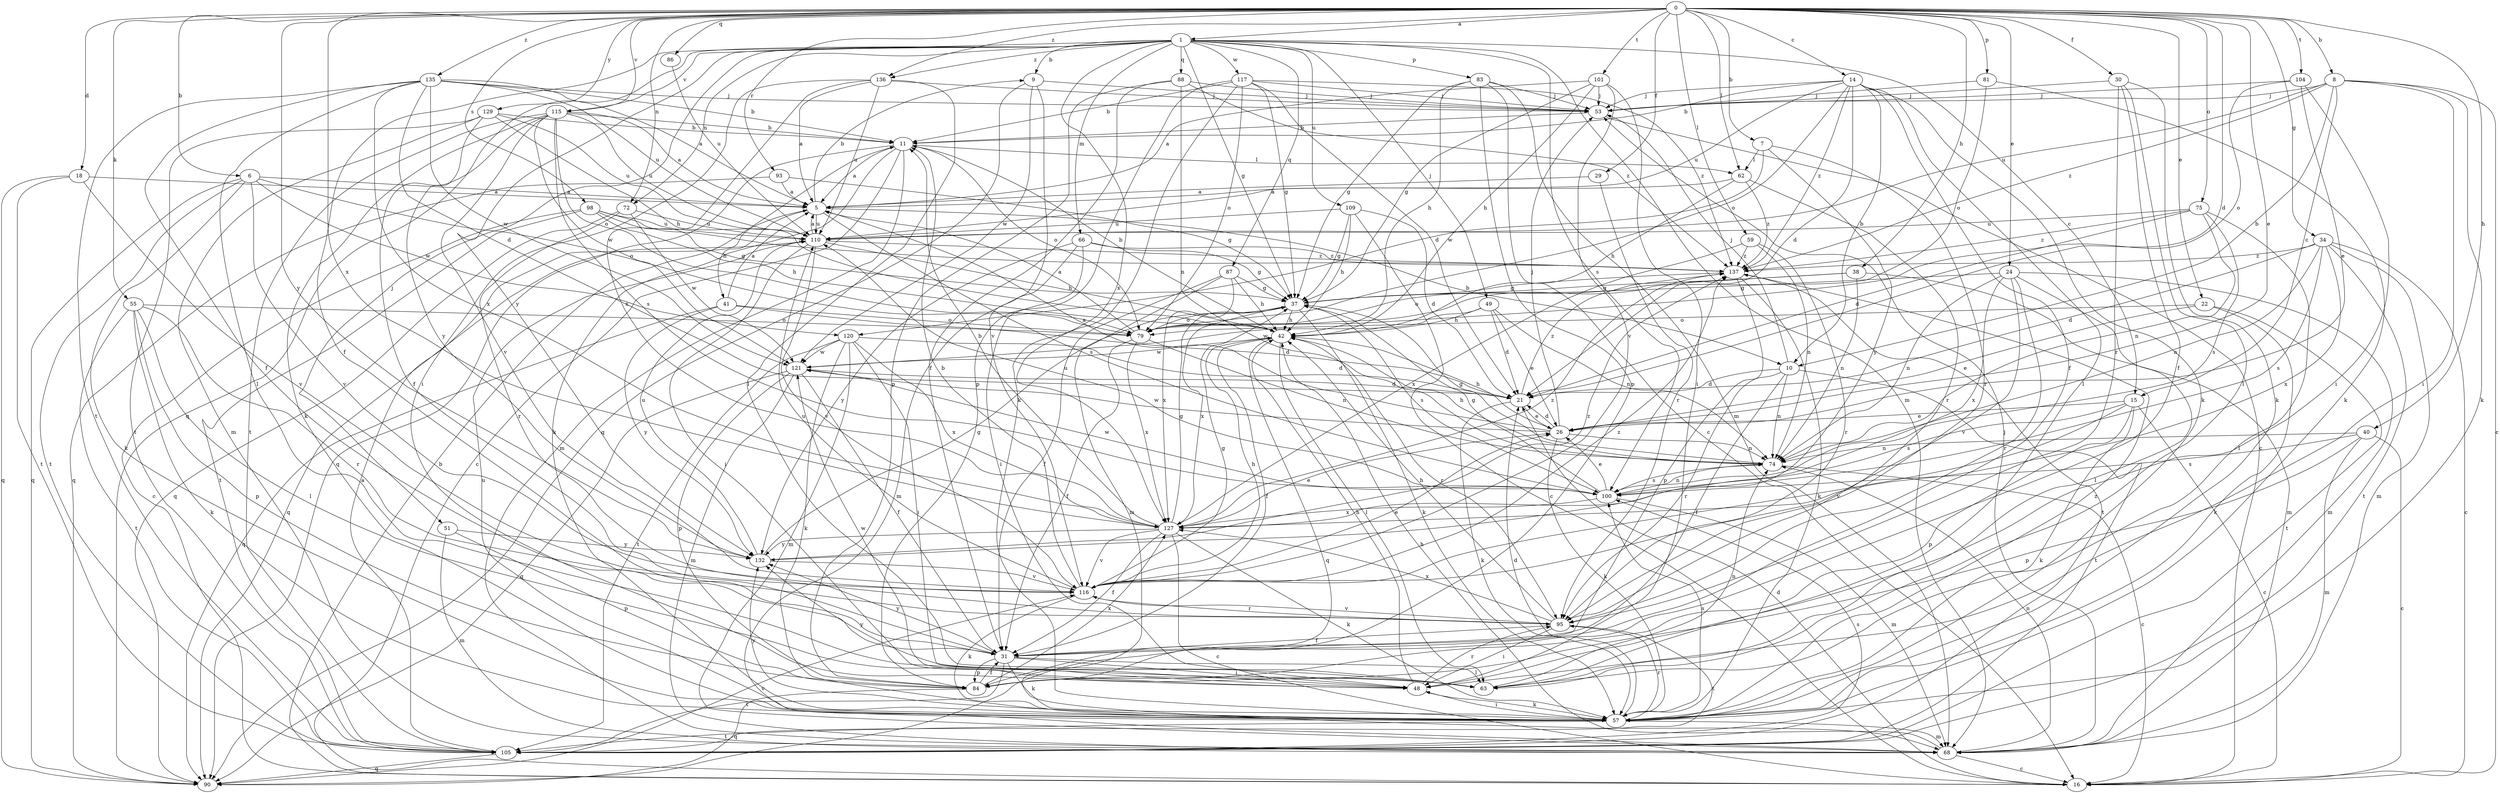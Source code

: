 strict digraph  {
0;
1;
5;
6;
7;
8;
9;
10;
11;
14;
15;
16;
18;
21;
22;
24;
26;
29;
30;
31;
34;
37;
38;
40;
41;
42;
48;
49;
51;
53;
55;
57;
59;
62;
63;
66;
68;
72;
74;
75;
79;
81;
83;
84;
86;
87;
88;
90;
93;
95;
98;
100;
101;
104;
105;
109;
110;
115;
116;
117;
120;
121;
127;
129;
132;
135;
136;
137;
0 -> 1  [label=a];
0 -> 6  [label=b];
0 -> 7  [label=b];
0 -> 8  [label=b];
0 -> 14  [label=c];
0 -> 18  [label=d];
0 -> 21  [label=d];
0 -> 22  [label=e];
0 -> 24  [label=e];
0 -> 26  [label=e];
0 -> 29  [label=f];
0 -> 30  [label=f];
0 -> 34  [label=g];
0 -> 38  [label=h];
0 -> 40  [label=h];
0 -> 55  [label=k];
0 -> 59  [label=l];
0 -> 62  [label=l];
0 -> 72  [label=n];
0 -> 75  [label=o];
0 -> 81  [label=p];
0 -> 86  [label=q];
0 -> 93  [label=r];
0 -> 98  [label=s];
0 -> 101  [label=t];
0 -> 104  [label=t];
0 -> 115  [label=v];
0 -> 127  [label=x];
0 -> 129  [label=y];
0 -> 132  [label=y];
0 -> 135  [label=z];
0 -> 136  [label=z];
1 -> 9  [label=b];
1 -> 15  [label=c];
1 -> 31  [label=f];
1 -> 37  [label=g];
1 -> 49  [label=j];
1 -> 51  [label=j];
1 -> 66  [label=m];
1 -> 68  [label=m];
1 -> 72  [label=n];
1 -> 83  [label=p];
1 -> 87  [label=q];
1 -> 88  [label=q];
1 -> 90  [label=q];
1 -> 100  [label=s];
1 -> 109  [label=u];
1 -> 115  [label=v];
1 -> 117  [label=w];
1 -> 127  [label=x];
1 -> 132  [label=y];
1 -> 136  [label=z];
5 -> 9  [label=b];
5 -> 10  [label=b];
5 -> 41  [label=h];
5 -> 100  [label=s];
5 -> 110  [label=u];
6 -> 5  [label=a];
6 -> 57  [label=k];
6 -> 79  [label=o];
6 -> 90  [label=q];
6 -> 105  [label=t];
6 -> 116  [label=v];
6 -> 120  [label=w];
7 -> 62  [label=l];
7 -> 95  [label=r];
7 -> 120  [label=w];
7 -> 132  [label=y];
8 -> 10  [label=b];
8 -> 15  [label=c];
8 -> 16  [label=c];
8 -> 48  [label=i];
8 -> 53  [label=j];
8 -> 57  [label=k];
8 -> 110  [label=u];
8 -> 137  [label=z];
9 -> 53  [label=j];
9 -> 90  [label=q];
9 -> 116  [label=v];
9 -> 121  [label=w];
10 -> 21  [label=d];
10 -> 31  [label=f];
10 -> 53  [label=j];
10 -> 74  [label=n];
10 -> 95  [label=r];
10 -> 105  [label=t];
11 -> 5  [label=a];
11 -> 16  [label=c];
11 -> 57  [label=k];
11 -> 62  [label=l];
11 -> 68  [label=m];
11 -> 79  [label=o];
11 -> 90  [label=q];
14 -> 10  [label=b];
14 -> 11  [label=b];
14 -> 21  [label=d];
14 -> 31  [label=f];
14 -> 53  [label=j];
14 -> 57  [label=k];
14 -> 63  [label=l];
14 -> 79  [label=o];
14 -> 110  [label=u];
14 -> 137  [label=z];
15 -> 16  [label=c];
15 -> 26  [label=e];
15 -> 57  [label=k];
15 -> 84  [label=p];
15 -> 100  [label=s];
15 -> 116  [label=v];
16 -> 11  [label=b];
16 -> 21  [label=d];
18 -> 5  [label=a];
18 -> 90  [label=q];
18 -> 105  [label=t];
18 -> 116  [label=v];
21 -> 26  [label=e];
21 -> 57  [label=k];
21 -> 137  [label=z];
22 -> 26  [label=e];
22 -> 57  [label=k];
22 -> 79  [label=o];
22 -> 105  [label=t];
24 -> 37  [label=g];
24 -> 63  [label=l];
24 -> 68  [label=m];
24 -> 74  [label=n];
24 -> 95  [label=r];
24 -> 116  [label=v];
24 -> 127  [label=x];
26 -> 5  [label=a];
26 -> 21  [label=d];
26 -> 42  [label=h];
26 -> 53  [label=j];
26 -> 57  [label=k];
26 -> 74  [label=n];
26 -> 121  [label=w];
29 -> 5  [label=a];
29 -> 95  [label=r];
30 -> 31  [label=f];
30 -> 53  [label=j];
30 -> 57  [label=k];
30 -> 63  [label=l];
30 -> 95  [label=r];
31 -> 48  [label=i];
31 -> 57  [label=k];
31 -> 63  [label=l];
31 -> 84  [label=p];
31 -> 105  [label=t];
31 -> 132  [label=y];
34 -> 16  [label=c];
34 -> 21  [label=d];
34 -> 68  [label=m];
34 -> 74  [label=n];
34 -> 100  [label=s];
34 -> 105  [label=t];
34 -> 127  [label=x];
34 -> 137  [label=z];
37 -> 42  [label=h];
37 -> 57  [label=k];
37 -> 79  [label=o];
37 -> 100  [label=s];
37 -> 127  [label=x];
38 -> 37  [label=g];
38 -> 68  [label=m];
38 -> 74  [label=n];
38 -> 79  [label=o];
40 -> 16  [label=c];
40 -> 68  [label=m];
40 -> 74  [label=n];
40 -> 84  [label=p];
40 -> 100  [label=s];
41 -> 5  [label=a];
41 -> 21  [label=d];
41 -> 79  [label=o];
41 -> 90  [label=q];
41 -> 132  [label=y];
42 -> 11  [label=b];
42 -> 31  [label=f];
42 -> 63  [label=l];
42 -> 90  [label=q];
42 -> 95  [label=r];
42 -> 121  [label=w];
48 -> 42  [label=h];
48 -> 57  [label=k];
48 -> 95  [label=r];
48 -> 121  [label=w];
49 -> 21  [label=d];
49 -> 26  [label=e];
49 -> 42  [label=h];
49 -> 74  [label=n];
49 -> 121  [label=w];
51 -> 68  [label=m];
51 -> 84  [label=p];
51 -> 132  [label=y];
53 -> 11  [label=b];
53 -> 16  [label=c];
55 -> 57  [label=k];
55 -> 63  [label=l];
55 -> 79  [label=o];
55 -> 84  [label=p];
55 -> 95  [label=r];
55 -> 105  [label=t];
57 -> 21  [label=d];
57 -> 48  [label=i];
57 -> 68  [label=m];
57 -> 95  [label=r];
57 -> 100  [label=s];
57 -> 105  [label=t];
57 -> 110  [label=u];
57 -> 132  [label=y];
57 -> 137  [label=z];
59 -> 74  [label=n];
59 -> 95  [label=r];
59 -> 127  [label=x];
59 -> 137  [label=z];
62 -> 5  [label=a];
62 -> 42  [label=h];
62 -> 95  [label=r];
62 -> 137  [label=z];
63 -> 74  [label=n];
63 -> 132  [label=y];
66 -> 37  [label=g];
66 -> 48  [label=i];
66 -> 68  [label=m];
66 -> 132  [label=y];
66 -> 137  [label=z];
68 -> 16  [label=c];
68 -> 42  [label=h];
68 -> 53  [label=j];
68 -> 74  [label=n];
72 -> 90  [label=q];
72 -> 95  [label=r];
72 -> 110  [label=u];
72 -> 121  [label=w];
74 -> 16  [label=c];
74 -> 37  [label=g];
74 -> 42  [label=h];
74 -> 100  [label=s];
75 -> 21  [label=d];
75 -> 63  [label=l];
75 -> 74  [label=n];
75 -> 100  [label=s];
75 -> 110  [label=u];
75 -> 137  [label=z];
79 -> 5  [label=a];
79 -> 31  [label=f];
79 -> 74  [label=n];
79 -> 127  [label=x];
81 -> 53  [label=j];
81 -> 57  [label=k];
81 -> 79  [label=o];
83 -> 16  [label=c];
83 -> 37  [label=g];
83 -> 42  [label=h];
83 -> 53  [label=j];
83 -> 68  [label=m];
83 -> 84  [label=p];
84 -> 31  [label=f];
84 -> 90  [label=q];
84 -> 127  [label=x];
86 -> 110  [label=u];
87 -> 31  [label=f];
87 -> 37  [label=g];
87 -> 42  [label=h];
87 -> 68  [label=m];
87 -> 127  [label=x];
88 -> 31  [label=f];
88 -> 53  [label=j];
88 -> 74  [label=n];
88 -> 84  [label=p];
88 -> 137  [label=z];
90 -> 116  [label=v];
93 -> 5  [label=a];
93 -> 37  [label=g];
93 -> 90  [label=q];
95 -> 31  [label=f];
95 -> 42  [label=h];
95 -> 48  [label=i];
95 -> 105  [label=t];
95 -> 116  [label=v];
95 -> 127  [label=x];
98 -> 16  [label=c];
98 -> 37  [label=g];
98 -> 42  [label=h];
98 -> 105  [label=t];
98 -> 110  [label=u];
98 -> 137  [label=z];
100 -> 26  [label=e];
100 -> 37  [label=g];
100 -> 68  [label=m];
100 -> 74  [label=n];
100 -> 110  [label=u];
100 -> 121  [label=w];
100 -> 127  [label=x];
101 -> 5  [label=a];
101 -> 37  [label=g];
101 -> 42  [label=h];
101 -> 48  [label=i];
101 -> 53  [label=j];
101 -> 116  [label=v];
104 -> 26  [label=e];
104 -> 48  [label=i];
104 -> 53  [label=j];
104 -> 79  [label=o];
105 -> 5  [label=a];
105 -> 90  [label=q];
105 -> 100  [label=s];
109 -> 16  [label=c];
109 -> 21  [label=d];
109 -> 37  [label=g];
109 -> 42  [label=h];
109 -> 110  [label=u];
110 -> 5  [label=a];
110 -> 42  [label=h];
110 -> 48  [label=i];
110 -> 90  [label=q];
110 -> 116  [label=v];
110 -> 137  [label=z];
115 -> 5  [label=a];
115 -> 11  [label=b];
115 -> 31  [label=f];
115 -> 57  [label=k];
115 -> 79  [label=o];
115 -> 100  [label=s];
115 -> 105  [label=t];
115 -> 110  [label=u];
115 -> 116  [label=v];
115 -> 121  [label=w];
116 -> 11  [label=b];
116 -> 26  [label=e];
116 -> 37  [label=g];
116 -> 42  [label=h];
116 -> 57  [label=k];
116 -> 95  [label=r];
116 -> 110  [label=u];
116 -> 137  [label=z];
117 -> 11  [label=b];
117 -> 21  [label=d];
117 -> 37  [label=g];
117 -> 53  [label=j];
117 -> 57  [label=k];
117 -> 79  [label=o];
117 -> 84  [label=p];
117 -> 137  [label=z];
120 -> 21  [label=d];
120 -> 48  [label=i];
120 -> 57  [label=k];
120 -> 68  [label=m];
120 -> 105  [label=t];
120 -> 121  [label=w];
120 -> 127  [label=x];
121 -> 21  [label=d];
121 -> 31  [label=f];
121 -> 68  [label=m];
121 -> 84  [label=p];
121 -> 90  [label=q];
127 -> 11  [label=b];
127 -> 16  [label=c];
127 -> 26  [label=e];
127 -> 31  [label=f];
127 -> 37  [label=g];
127 -> 57  [label=k];
127 -> 116  [label=v];
127 -> 132  [label=y];
127 -> 137  [label=z];
129 -> 11  [label=b];
129 -> 42  [label=h];
129 -> 68  [label=m];
129 -> 105  [label=t];
129 -> 110  [label=u];
129 -> 132  [label=y];
132 -> 37  [label=g];
132 -> 110  [label=u];
132 -> 116  [label=v];
132 -> 137  [label=z];
135 -> 5  [label=a];
135 -> 11  [label=b];
135 -> 21  [label=d];
135 -> 31  [label=f];
135 -> 53  [label=j];
135 -> 63  [label=l];
135 -> 105  [label=t];
135 -> 110  [label=u];
135 -> 121  [label=w];
135 -> 127  [label=x];
136 -> 5  [label=a];
136 -> 48  [label=i];
136 -> 53  [label=j];
136 -> 63  [label=l];
136 -> 110  [label=u];
136 -> 127  [label=x];
137 -> 37  [label=g];
137 -> 57  [label=k];
137 -> 84  [label=p];
137 -> 105  [label=t];
}
